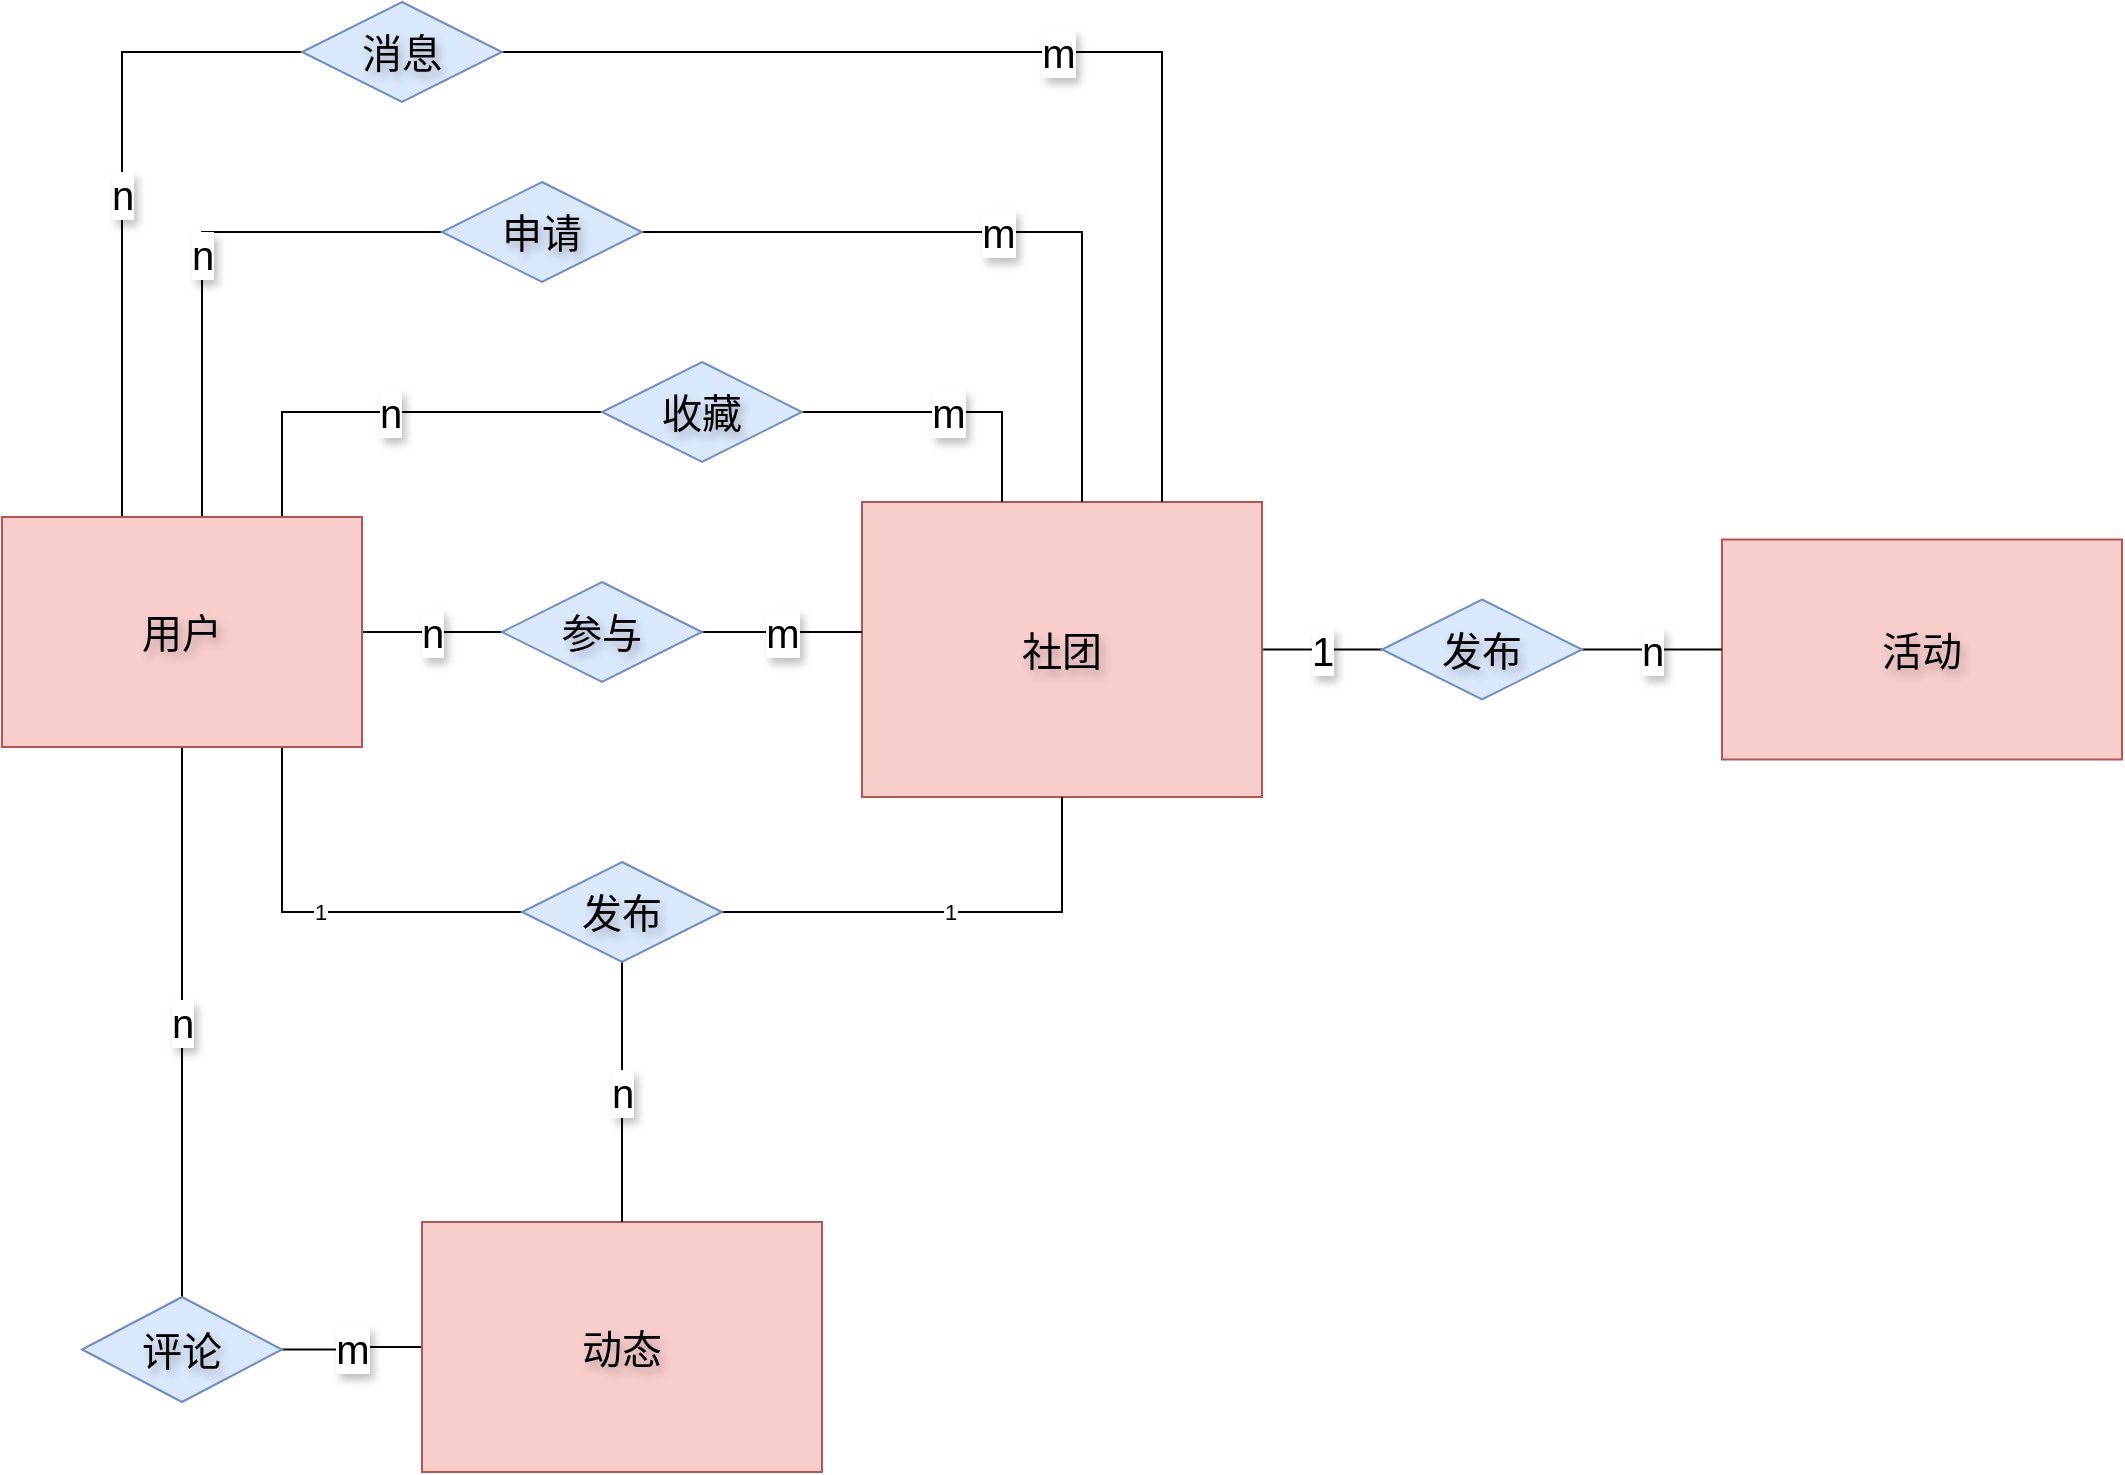 <mxfile version="24.6.4" type="github" pages="2">
  <diagram name="第 1 页" id="LLOimiUJxIWVnBvx53SA">
    <mxGraphModel dx="2430" dy="875" grid="1" gridSize="10" guides="1" tooltips="1" connect="1" arrows="1" fold="1" page="1" pageScale="1" pageWidth="827" pageHeight="1169" math="0" shadow="0">
      <root>
        <mxCell id="0" />
        <mxCell id="1" parent="0" />
        <mxCell id="FIMOuDOS6CexBFZZuyrf-21" value="n" style="edgeStyle=orthogonalEdgeStyle;rounded=0;orthogonalLoop=1;jettySize=auto;html=1;endArrow=none;endFill=0;fontSize=20;fontFamily=Helvetica;textShadow=1;" parent="1" source="FIMOuDOS6CexBFZZuyrf-1" target="FIMOuDOS6CexBFZZuyrf-19" edge="1">
          <mxGeometry relative="1" as="geometry">
            <Array as="points">
              <mxPoint x="40" y="415" />
            </Array>
          </mxGeometry>
        </mxCell>
        <mxCell id="FIMOuDOS6CexBFZZuyrf-23" value="n" style="edgeStyle=orthogonalEdgeStyle;rounded=0;orthogonalLoop=1;jettySize=auto;html=1;endArrow=none;endFill=0;fontSize=20;fontFamily=Helvetica;textShadow=1;" parent="1" source="FIMOuDOS6CexBFZZuyrf-1" target="FIMOuDOS6CexBFZZuyrf-20" edge="1">
          <mxGeometry relative="1" as="geometry">
            <Array as="points" />
          </mxGeometry>
        </mxCell>
        <mxCell id="FIMOuDOS6CexBFZZuyrf-28" value="n" style="edgeStyle=orthogonalEdgeStyle;rounded=0;orthogonalLoop=1;jettySize=auto;html=1;fontSize=20;fontFamily=Helvetica;textShadow=1;endArrow=none;endFill=0;" parent="1" source="FIMOuDOS6CexBFZZuyrf-1" target="FIMOuDOS6CexBFZZuyrf-3" edge="1">
          <mxGeometry relative="1" as="geometry">
            <Array as="points" />
          </mxGeometry>
        </mxCell>
        <mxCell id="FIMOuDOS6CexBFZZuyrf-32" value="n" style="edgeStyle=orthogonalEdgeStyle;rounded=0;orthogonalLoop=1;jettySize=auto;html=1;endArrow=none;endFill=0;fontSize=20;fontFamily=Helvetica;textShadow=1;" parent="1" source="FIMOuDOS6CexBFZZuyrf-1" target="FIMOuDOS6CexBFZZuyrf-31" edge="1">
          <mxGeometry relative="1" as="geometry">
            <Array as="points">
              <mxPoint y="325" />
            </Array>
          </mxGeometry>
        </mxCell>
        <mxCell id="FIMOuDOS6CexBFZZuyrf-45" value="n" style="edgeStyle=orthogonalEdgeStyle;rounded=0;orthogonalLoop=1;jettySize=auto;html=1;endArrow=none;endFill=0;fontSize=20;fontFamily=Helvetica;textShadow=1;" parent="1" source="FIMOuDOS6CexBFZZuyrf-1" target="FIMOuDOS6CexBFZZuyrf-41" edge="1">
          <mxGeometry relative="1" as="geometry">
            <Array as="points">
              <mxPoint x="-40" y="235" />
            </Array>
          </mxGeometry>
        </mxCell>
        <mxCell id="MDEcSLjXO-pG_24RIZZK-6" value="1" style="edgeStyle=orthogonalEdgeStyle;rounded=0;orthogonalLoop=1;jettySize=auto;html=1;endArrow=none;endFill=0;" edge="1" parent="1" source="FIMOuDOS6CexBFZZuyrf-1" target="FIMOuDOS6CexBFZZuyrf-17">
          <mxGeometry relative="1" as="geometry">
            <Array as="points">
              <mxPoint x="40" y="665" />
            </Array>
          </mxGeometry>
        </mxCell>
        <mxCell id="FIMOuDOS6CexBFZZuyrf-1" value="用户" style="rounded=0;whiteSpace=wrap;html=1;fillColor=#f8cecc;strokeColor=#b85450;fontSize=20;fontFamily=Helvetica;textShadow=1;" parent="1" vertex="1">
          <mxGeometry x="-100" y="467.5" width="180" height="115" as="geometry" />
        </mxCell>
        <mxCell id="FIMOuDOS6CexBFZZuyrf-30" value="m" style="edgeStyle=orthogonalEdgeStyle;rounded=0;orthogonalLoop=1;jettySize=auto;html=1;endArrow=none;endFill=0;fontSize=20;fontFamily=Helvetica;textShadow=1;" parent="1" source="FIMOuDOS6CexBFZZuyrf-3" target="FIMOuDOS6CexBFZZuyrf-15" edge="1">
          <mxGeometry relative="1" as="geometry">
            <mxPoint x="610" y="725" as="targetPoint" />
          </mxGeometry>
        </mxCell>
        <mxCell id="FIMOuDOS6CexBFZZuyrf-3" value="评论" style="rhombus;whiteSpace=wrap;html=1;fillColor=#dae8fc;strokeColor=#6c8ebf;fontSize=20;fontFamily=Helvetica;textShadow=1;" parent="1" vertex="1">
          <mxGeometry x="-60" y="857.5" width="100" height="52.5" as="geometry" />
        </mxCell>
        <mxCell id="FIMOuDOS6CexBFZZuyrf-38" value="1" style="edgeStyle=orthogonalEdgeStyle;rounded=0;orthogonalLoop=1;jettySize=auto;html=1;endArrow=none;endFill=0;fontSize=20;fontFamily=Helvetica;textShadow=1;" parent="1" source="FIMOuDOS6CexBFZZuyrf-11" target="FIMOuDOS6CexBFZZuyrf-37" edge="1">
          <mxGeometry relative="1" as="geometry">
            <Array as="points">
              <mxPoint x="580" y="534" />
              <mxPoint x="580" y="534" />
            </Array>
          </mxGeometry>
        </mxCell>
        <mxCell id="FIMOuDOS6CexBFZZuyrf-11" value="社团" style="rounded=0;whiteSpace=wrap;html=1;fillColor=#f8cecc;strokeColor=#b85450;fontSize=20;fontFamily=Helvetica;textShadow=1;" parent="1" vertex="1">
          <mxGeometry x="330" y="460" width="200" height="147.5" as="geometry" />
        </mxCell>
        <mxCell id="FIMOuDOS6CexBFZZuyrf-15" value="动态" style="rounded=0;whiteSpace=wrap;html=1;fillColor=#f8cecc;strokeColor=#b85450;fontSize=20;fontFamily=Helvetica;textShadow=1;" parent="1" vertex="1">
          <mxGeometry x="110" y="820" width="200" height="125" as="geometry" />
        </mxCell>
        <mxCell id="FIMOuDOS6CexBFZZuyrf-25" value="n" style="edgeStyle=orthogonalEdgeStyle;rounded=0;orthogonalLoop=1;jettySize=auto;html=1;endArrow=none;endFill=0;fontSize=20;fontFamily=Helvetica;textShadow=1;" parent="1" source="FIMOuDOS6CexBFZZuyrf-17" target="FIMOuDOS6CexBFZZuyrf-15" edge="1">
          <mxGeometry relative="1" as="geometry" />
        </mxCell>
        <mxCell id="q5HNf-5_jHMRwpcQ8X-9-5" value="1" style="edgeStyle=orthogonalEdgeStyle;rounded=0;orthogonalLoop=1;jettySize=auto;html=1;endArrow=none;endFill=0;" parent="1" source="FIMOuDOS6CexBFZZuyrf-17" target="FIMOuDOS6CexBFZZuyrf-11" edge="1">
          <mxGeometry relative="1" as="geometry" />
        </mxCell>
        <mxCell id="FIMOuDOS6CexBFZZuyrf-17" value="发布" style="rhombus;whiteSpace=wrap;html=1;fillColor=#dae8fc;strokeColor=#6c8ebf;fontSize=20;fontFamily=Helvetica;textShadow=1;" parent="1" vertex="1">
          <mxGeometry x="160" y="640" width="100" height="50" as="geometry" />
        </mxCell>
        <mxCell id="FIMOuDOS6CexBFZZuyrf-22" value="m" style="edgeStyle=orthogonalEdgeStyle;rounded=0;orthogonalLoop=1;jettySize=auto;html=1;endArrow=none;endFill=0;fontSize=20;fontFamily=Helvetica;textShadow=1;" parent="1" source="FIMOuDOS6CexBFZZuyrf-19" target="FIMOuDOS6CexBFZZuyrf-11" edge="1">
          <mxGeometry relative="1" as="geometry">
            <Array as="points">
              <mxPoint x="400" y="415" />
            </Array>
          </mxGeometry>
        </mxCell>
        <mxCell id="FIMOuDOS6CexBFZZuyrf-19" value="收藏" style="rhombus;whiteSpace=wrap;html=1;fillColor=#dae8fc;strokeColor=#6c8ebf;fontSize=20;fontFamily=Helvetica;textShadow=1;" parent="1" vertex="1">
          <mxGeometry x="200" y="390" width="100" height="50" as="geometry" />
        </mxCell>
        <mxCell id="FIMOuDOS6CexBFZZuyrf-24" value="m" style="edgeStyle=orthogonalEdgeStyle;rounded=0;orthogonalLoop=1;jettySize=auto;html=1;endArrow=none;endFill=0;fontSize=20;fontFamily=Helvetica;textShadow=1;" parent="1" source="FIMOuDOS6CexBFZZuyrf-20" target="FIMOuDOS6CexBFZZuyrf-11" edge="1">
          <mxGeometry relative="1" as="geometry">
            <Array as="points">
              <mxPoint x="330" y="525" />
              <mxPoint x="330" y="525" />
            </Array>
          </mxGeometry>
        </mxCell>
        <mxCell id="FIMOuDOS6CexBFZZuyrf-20" value="参与" style="rhombus;whiteSpace=wrap;html=1;fillColor=#dae8fc;strokeColor=#6c8ebf;fontSize=20;fontFamily=Helvetica;textShadow=1;" parent="1" vertex="1">
          <mxGeometry x="150" y="500" width="100" height="50" as="geometry" />
        </mxCell>
        <mxCell id="FIMOuDOS6CexBFZZuyrf-33" value="m" style="edgeStyle=orthogonalEdgeStyle;rounded=0;orthogonalLoop=1;jettySize=auto;html=1;endArrow=none;endFill=0;fontSize=20;fontFamily=Helvetica;textShadow=1;" parent="1" source="FIMOuDOS6CexBFZZuyrf-31" target="FIMOuDOS6CexBFZZuyrf-11" edge="1">
          <mxGeometry relative="1" as="geometry">
            <Array as="points">
              <mxPoint x="440" y="325" />
            </Array>
          </mxGeometry>
        </mxCell>
        <mxCell id="FIMOuDOS6CexBFZZuyrf-31" value="申请" style="rhombus;whiteSpace=wrap;html=1;fillColor=#dae8fc;strokeColor=#6c8ebf;fontSize=20;fontFamily=Helvetica;textShadow=1;" parent="1" vertex="1">
          <mxGeometry x="120" y="300" width="100" height="50" as="geometry" />
        </mxCell>
        <mxCell id="FIMOuDOS6CexBFZZuyrf-34" value="活动" style="rounded=0;whiteSpace=wrap;html=1;fillColor=#f8cecc;strokeColor=#b85450;fontSize=20;fontFamily=Helvetica;textShadow=1;" parent="1" vertex="1">
          <mxGeometry x="760" y="478.75" width="200" height="110" as="geometry" />
        </mxCell>
        <mxCell id="FIMOuDOS6CexBFZZuyrf-39" value="n" style="edgeStyle=orthogonalEdgeStyle;rounded=0;orthogonalLoop=1;jettySize=auto;html=1;endArrow=none;endFill=0;fontSize=20;fontFamily=Helvetica;textShadow=1;" parent="1" source="FIMOuDOS6CexBFZZuyrf-37" target="FIMOuDOS6CexBFZZuyrf-34" edge="1">
          <mxGeometry relative="1" as="geometry" />
        </mxCell>
        <mxCell id="FIMOuDOS6CexBFZZuyrf-37" value="发布" style="rhombus;whiteSpace=wrap;html=1;fillColor=#dae8fc;strokeColor=#6c8ebf;fontSize=20;fontFamily=Helvetica;textShadow=1;" parent="1" vertex="1">
          <mxGeometry x="590" y="508.75" width="100" height="50" as="geometry" />
        </mxCell>
        <mxCell id="FIMOuDOS6CexBFZZuyrf-46" value="m" style="edgeStyle=orthogonalEdgeStyle;rounded=0;orthogonalLoop=1;jettySize=auto;html=1;endArrow=none;endFill=0;fontSize=20;fontFamily=Helvetica;textShadow=1;" parent="1" source="FIMOuDOS6CexBFZZuyrf-41" target="FIMOuDOS6CexBFZZuyrf-11" edge="1">
          <mxGeometry relative="1" as="geometry">
            <Array as="points">
              <mxPoint x="480" y="235" />
            </Array>
          </mxGeometry>
        </mxCell>
        <mxCell id="FIMOuDOS6CexBFZZuyrf-41" value="消息" style="rhombus;whiteSpace=wrap;html=1;fillColor=#dae8fc;strokeColor=#6c8ebf;fontSize=20;fontFamily=Helvetica;textShadow=1;" parent="1" vertex="1">
          <mxGeometry x="50" y="210" width="100" height="50" as="geometry" />
        </mxCell>
        <mxCell id="q5HNf-5_jHMRwpcQ8X-9-3" style="edgeStyle=orthogonalEdgeStyle;rounded=0;orthogonalLoop=1;jettySize=auto;html=1;exitX=0.5;exitY=1;exitDx=0;exitDy=0;" parent="1" source="FIMOuDOS6CexBFZZuyrf-3" target="FIMOuDOS6CexBFZZuyrf-3" edge="1">
          <mxGeometry relative="1" as="geometry" />
        </mxCell>
      </root>
    </mxGraphModel>
  </diagram>
  <diagram id="ls0WW_ipIXqRwoZCjdT5" name="第 2 页">
    <mxGraphModel dx="1869" dy="569" grid="1" gridSize="10" guides="1" tooltips="1" connect="1" arrows="1" fold="1" page="1" pageScale="1" pageWidth="827" pageHeight="1169" math="0" shadow="0">
      <root>
        <mxCell id="0" />
        <mxCell id="1" parent="0" />
        <mxCell id="VRUPHt01AmVPWFVs4YQX-7" style="edgeStyle=orthogonalEdgeStyle;rounded=0;orthogonalLoop=1;jettySize=auto;html=1;" edge="1" parent="1" source="VRUPHt01AmVPWFVs4YQX-1" target="VRUPHt01AmVPWFVs4YQX-2">
          <mxGeometry relative="1" as="geometry" />
        </mxCell>
        <mxCell id="VRUPHt01AmVPWFVs4YQX-18" style="edgeStyle=orthogonalEdgeStyle;rounded=0;orthogonalLoop=1;jettySize=auto;html=1;" edge="1" parent="1" source="VRUPHt01AmVPWFVs4YQX-1" target="VRUPHt01AmVPWFVs4YQX-17">
          <mxGeometry relative="1" as="geometry" />
        </mxCell>
        <mxCell id="VRUPHt01AmVPWFVs4YQX-1" value="已删除" style="rounded=1;whiteSpace=wrap;html=1;fillColor=#dae8fc;strokeColor=#6c8ebf;" vertex="1" parent="1">
          <mxGeometry x="130" y="180" width="120" height="60" as="geometry" />
        </mxCell>
        <mxCell id="VRUPHt01AmVPWFVs4YQX-13" style="edgeStyle=orthogonalEdgeStyle;rounded=0;orthogonalLoop=1;jettySize=auto;html=1;" edge="1" parent="1" source="VRUPHt01AmVPWFVs4YQX-2" target="VRUPHt01AmVPWFVs4YQX-12">
          <mxGeometry relative="1" as="geometry" />
        </mxCell>
        <mxCell id="VRUPHt01AmVPWFVs4YQX-15" style="rounded=0;orthogonalLoop=1;jettySize=auto;html=1;" edge="1" parent="1" source="VRUPHt01AmVPWFVs4YQX-2" target="VRUPHt01AmVPWFVs4YQX-3">
          <mxGeometry relative="1" as="geometry" />
        </mxCell>
        <mxCell id="VRUPHt01AmVPWFVs4YQX-2" value="审核中" style="rounded=1;whiteSpace=wrap;html=1;fillColor=#dae8fc;strokeColor=#6c8ebf;" vertex="1" parent="1">
          <mxGeometry x="360" y="180" width="120" height="60" as="geometry" />
        </mxCell>
        <mxCell id="VRUPHt01AmVPWFVs4YQX-14" value="" style="edgeStyle=orthogonalEdgeStyle;rounded=0;orthogonalLoop=1;jettySize=auto;html=1;" edge="1" parent="1" source="VRUPHt01AmVPWFVs4YQX-3" target="VRUPHt01AmVPWFVs4YQX-1">
          <mxGeometry relative="1" as="geometry" />
        </mxCell>
        <mxCell id="VRUPHt01AmVPWFVs4YQX-16" style="edgeStyle=orthogonalEdgeStyle;rounded=0;orthogonalLoop=1;jettySize=auto;html=1;" edge="1" parent="1" source="VRUPHt01AmVPWFVs4YQX-3" target="VRUPHt01AmVPWFVs4YQX-5">
          <mxGeometry relative="1" as="geometry">
            <Array as="points">
              <mxPoint x="310" y="340" />
              <mxPoint x="310" y="340" />
            </Array>
          </mxGeometry>
        </mxCell>
        <mxCell id="VRUPHt01AmVPWFVs4YQX-3" value="开放中" style="rounded=1;whiteSpace=wrap;html=1;fillColor=#dae8fc;strokeColor=#6c8ebf;" vertex="1" parent="1">
          <mxGeometry x="130" y="320" width="120" height="60" as="geometry" />
        </mxCell>
        <mxCell id="VRUPHt01AmVPWFVs4YQX-9" style="edgeStyle=orthogonalEdgeStyle;rounded=0;orthogonalLoop=1;jettySize=auto;html=1;" edge="1" parent="1" source="VRUPHt01AmVPWFVs4YQX-5" target="VRUPHt01AmVPWFVs4YQX-3">
          <mxGeometry relative="1" as="geometry">
            <Array as="points">
              <mxPoint x="310" y="360" />
              <mxPoint x="310" y="360" />
            </Array>
          </mxGeometry>
        </mxCell>
        <mxCell id="VRUPHt01AmVPWFVs4YQX-5" value="限制加入" style="rounded=1;whiteSpace=wrap;html=1;fillColor=#dae8fc;strokeColor=#6c8ebf;" vertex="1" parent="1">
          <mxGeometry x="360" y="320" width="120" height="60" as="geometry" />
        </mxCell>
        <mxCell id="VRUPHt01AmVPWFVs4YQX-10" value="" style="ellipse;html=1;shape=startState;fillColor=#000000;strokeColor=#ff0000;" vertex="1" parent="1">
          <mxGeometry x="405" y="110" width="30" height="30" as="geometry" />
        </mxCell>
        <mxCell id="VRUPHt01AmVPWFVs4YQX-11" value="" style="edgeStyle=orthogonalEdgeStyle;html=1;verticalAlign=bottom;endArrow=open;endSize=8;strokeColor=#ff0000;rounded=0;" edge="1" source="VRUPHt01AmVPWFVs4YQX-10" parent="1" target="VRUPHt01AmVPWFVs4YQX-2">
          <mxGeometry relative="1" as="geometry">
            <mxPoint x="414" y="160" as="targetPoint" />
          </mxGeometry>
        </mxCell>
        <mxCell id="VRUPHt01AmVPWFVs4YQX-12" value="被拒绝" style="rounded=1;whiteSpace=wrap;html=1;fillColor=#dae8fc;strokeColor=#6c8ebf;" vertex="1" parent="1">
          <mxGeometry x="540" y="180" width="120" height="60" as="geometry" />
        </mxCell>
        <mxCell id="VRUPHt01AmVPWFVs4YQX-17" value="" style="ellipse;html=1;shape=endState;fillColor=#000000;strokeColor=#ff0000;" vertex="1" parent="1">
          <mxGeometry x="175" y="110" width="30" height="30" as="geometry" />
        </mxCell>
        <mxCell id="VRUPHt01AmVPWFVs4YQX-20" style="rounded=0;orthogonalLoop=1;jettySize=auto;html=1;dashed=1;" edge="1" parent="1" source="VRUPHt01AmVPWFVs4YQX-19" target="VRUPHt01AmVPWFVs4YQX-2">
          <mxGeometry relative="1" as="geometry" />
        </mxCell>
        <mxCell id="VRUPHt01AmVPWFVs4YQX-22" style="rounded=0;orthogonalLoop=1;jettySize=auto;html=1;dashed=1;" edge="1" parent="1" source="VRUPHt01AmVPWFVs4YQX-19" target="VRUPHt01AmVPWFVs4YQX-12">
          <mxGeometry relative="1" as="geometry" />
        </mxCell>
        <mxCell id="VRUPHt01AmVPWFVs4YQX-19" value="社团：&lt;div&gt;不可被搜索，&lt;/div&gt;&lt;div&gt;不可被推荐，&lt;/div&gt;&lt;div&gt;不可被申请加入，&lt;/div&gt;&lt;div&gt;不可发布动态&lt;/div&gt;" style="shape=note;whiteSpace=wrap;html=1;backgroundOutline=1;darkOpacity=0.05;size=10;fillColor=#f8cecc;strokeColor=#b85450;" vertex="1" parent="1">
          <mxGeometry x="275" y="10" width="130" height="90" as="geometry" />
        </mxCell>
        <mxCell id="VRUPHt01AmVPWFVs4YQX-24" style="rounded=0;orthogonalLoop=1;jettySize=auto;html=1;dashed=1;" edge="1" parent="1" source="VRUPHt01AmVPWFVs4YQX-23" target="VRUPHt01AmVPWFVs4YQX-3">
          <mxGeometry relative="1" as="geometry" />
        </mxCell>
        <mxCell id="VRUPHt01AmVPWFVs4YQX-23" value="社团：&lt;div&gt;可被搜索，&lt;/div&gt;&lt;div&gt;可被推荐，&lt;/div&gt;&lt;div&gt;可被申请加入，&lt;/div&gt;&lt;div&gt;可发布动态&lt;/div&gt;" style="shape=note;whiteSpace=wrap;html=1;backgroundOutline=1;darkOpacity=0.05;size=10;fillColor=#f8cecc;strokeColor=#b85450;" vertex="1" parent="1">
          <mxGeometry x="125" y="420" width="130" height="90" as="geometry" />
        </mxCell>
        <mxCell id="VRUPHt01AmVPWFVs4YQX-26" style="rounded=0;orthogonalLoop=1;jettySize=auto;html=1;dashed=1;" edge="1" parent="1" source="VRUPHt01AmVPWFVs4YQX-25" target="VRUPHt01AmVPWFVs4YQX-5">
          <mxGeometry relative="1" as="geometry" />
        </mxCell>
        <mxCell id="VRUPHt01AmVPWFVs4YQX-25" value="社团：&lt;div&gt;可被搜索，&lt;/div&gt;&lt;div&gt;可被推荐，&lt;/div&gt;&lt;div&gt;可发布动态&lt;/div&gt;" style="shape=note;whiteSpace=wrap;html=1;backgroundOutline=1;darkOpacity=0.05;size=10;fillColor=#f8cecc;strokeColor=#b85450;" vertex="1" parent="1">
          <mxGeometry x="355" y="420" width="130" height="90" as="geometry" />
        </mxCell>
        <mxCell id="VRUPHt01AmVPWFVs4YQX-28" style="rounded=0;orthogonalLoop=1;jettySize=auto;html=1;dashed=1;" edge="1" parent="1" source="VRUPHt01AmVPWFVs4YQX-27" target="VRUPHt01AmVPWFVs4YQX-1">
          <mxGeometry relative="1" as="geometry" />
        </mxCell>
        <mxCell id="VRUPHt01AmVPWFVs4YQX-27" value="社团：&lt;div&gt;不可被搜索，&lt;/div&gt;&lt;div&gt;不可被推荐，&lt;/div&gt;&lt;div&gt;不可被申请加入，&lt;/div&gt;&lt;div&gt;不可发布动态&lt;/div&gt;&lt;div&gt;已发布动态可见&lt;/div&gt;" style="shape=note;whiteSpace=wrap;html=1;backgroundOutline=1;darkOpacity=0.05;size=10;fillColor=#f8cecc;strokeColor=#b85450;" vertex="1" parent="1">
          <mxGeometry x="-40" y="165" width="130" height="90" as="geometry" />
        </mxCell>
      </root>
    </mxGraphModel>
  </diagram>
</mxfile>
